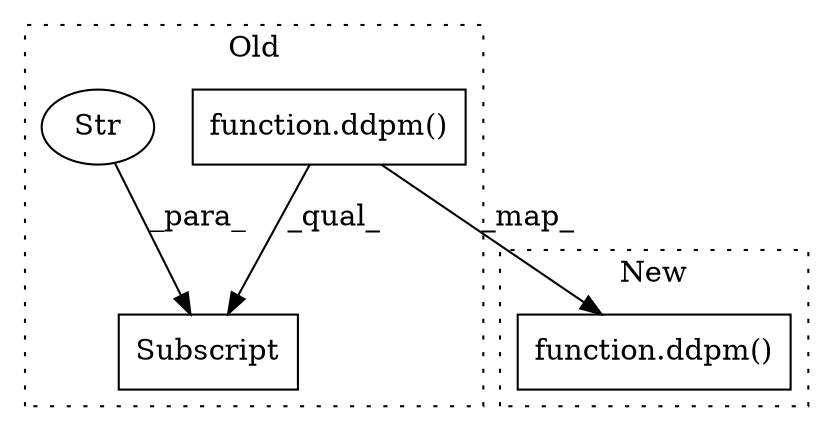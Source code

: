digraph G {
subgraph cluster0 {
1 [label="function.ddpm()" a="75" s="23587" l="46" shape="box"];
3 [label="Subscript" a="63" s="23587,0" l="56,0" shape="box"];
4 [label="Str" a="66" s="23634" l="8" shape="ellipse"];
label = "Old";
style="dotted";
}
subgraph cluster1 {
2 [label="function.ddpm()" a="75" s="28363" l="46" shape="box"];
label = "New";
style="dotted";
}
1 -> 2 [label="_map_"];
1 -> 3 [label="_qual_"];
4 -> 3 [label="_para_"];
}